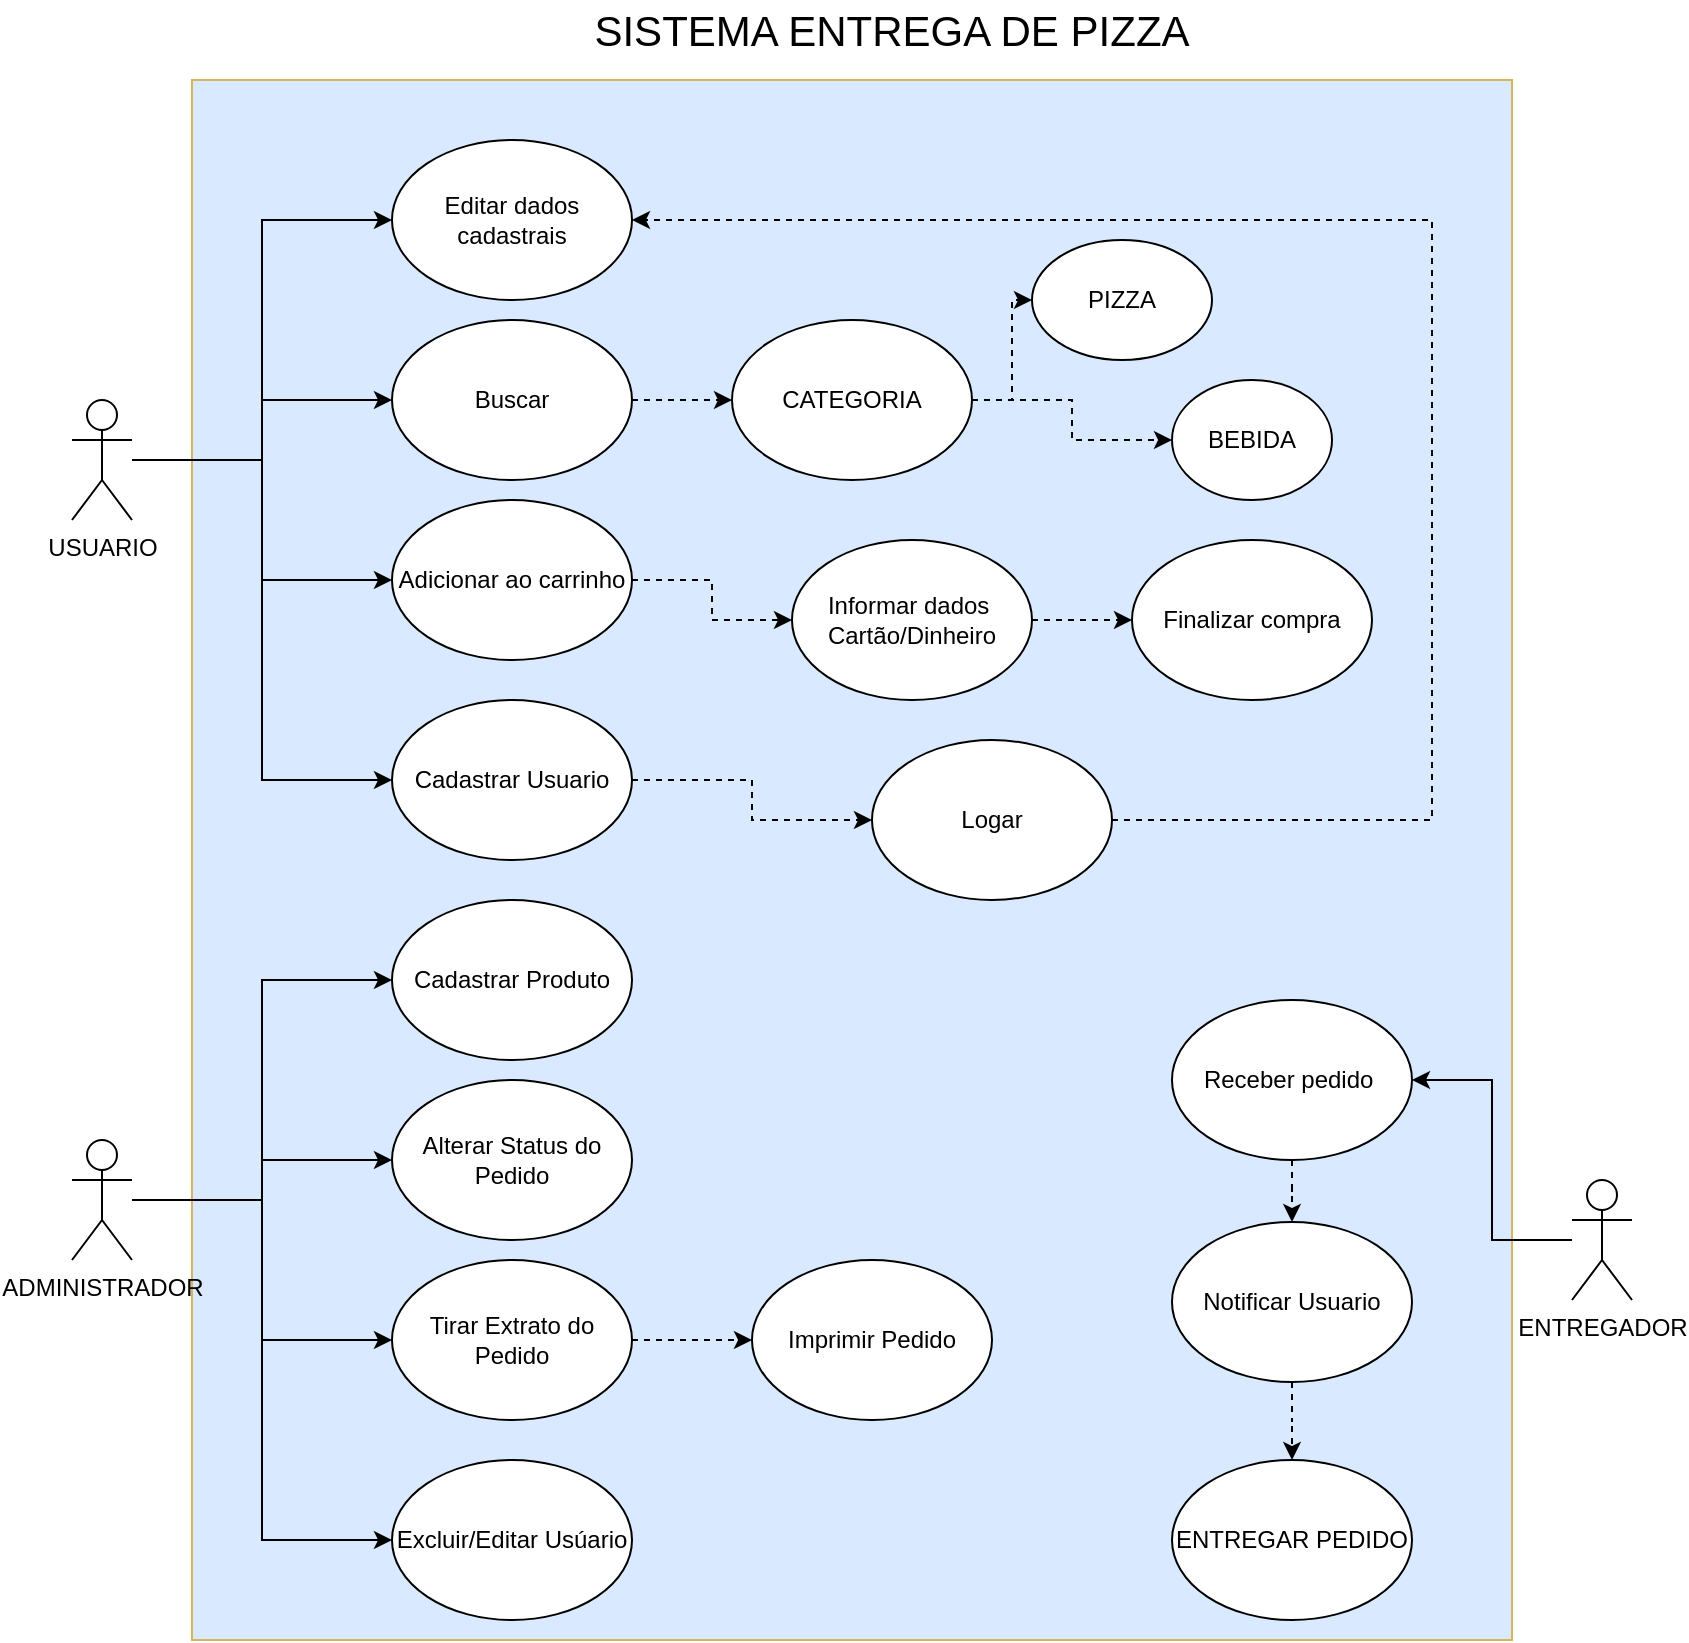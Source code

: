 <mxfile version="20.5.3" type="device"><diagram id="CFIZoWemasqRomowb-PV" name="Página-1"><mxGraphModel dx="2170" dy="963" grid="1" gridSize="10" guides="1" tooltips="1" connect="1" arrows="1" fold="1" page="1" pageScale="1" pageWidth="827" pageHeight="1169" math="0" shadow="0"><root><mxCell id="0"/><mxCell id="1" parent="0"/><mxCell id="cGdfR8vOpOkXYWudhPpc-40" value="" style="rounded=0;whiteSpace=wrap;html=1;fillColor=#D9E9FF;strokeColor=#d6b656;movable=1;resizable=1;rotatable=1;deletable=1;editable=1;connectable=1;" vertex="1" parent="1"><mxGeometry x="110" y="140" width="660" height="780" as="geometry"/></mxCell><mxCell id="cGdfR8vOpOkXYWudhPpc-16" style="edgeStyle=orthogonalEdgeStyle;rounded=0;orthogonalLoop=1;jettySize=auto;html=1;entryX=0;entryY=0.5;entryDx=0;entryDy=0;" edge="1" parent="1" source="cGdfR8vOpOkXYWudhPpc-2" target="cGdfR8vOpOkXYWudhPpc-13"><mxGeometry relative="1" as="geometry"/></mxCell><mxCell id="cGdfR8vOpOkXYWudhPpc-17" style="edgeStyle=orthogonalEdgeStyle;rounded=0;orthogonalLoop=1;jettySize=auto;html=1;entryX=0;entryY=0.5;entryDx=0;entryDy=0;" edge="1" parent="1" source="cGdfR8vOpOkXYWudhPpc-2" target="cGdfR8vOpOkXYWudhPpc-14"><mxGeometry relative="1" as="geometry"/></mxCell><mxCell id="cGdfR8vOpOkXYWudhPpc-18" style="edgeStyle=orthogonalEdgeStyle;rounded=0;orthogonalLoop=1;jettySize=auto;html=1;" edge="1" parent="1" source="cGdfR8vOpOkXYWudhPpc-2" target="cGdfR8vOpOkXYWudhPpc-12"><mxGeometry relative="1" as="geometry"/></mxCell><mxCell id="cGdfR8vOpOkXYWudhPpc-19" style="edgeStyle=orthogonalEdgeStyle;rounded=0;orthogonalLoop=1;jettySize=auto;html=1;entryX=0;entryY=0.5;entryDx=0;entryDy=0;" edge="1" parent="1" source="cGdfR8vOpOkXYWudhPpc-2" target="cGdfR8vOpOkXYWudhPpc-11"><mxGeometry relative="1" as="geometry"/></mxCell><mxCell id="cGdfR8vOpOkXYWudhPpc-2" value="USUARIO" style="shape=umlActor;verticalLabelPosition=bottom;verticalAlign=top;html=1;outlineConnect=0;" vertex="1" parent="1"><mxGeometry x="50" y="300" width="30" height="60" as="geometry"/></mxCell><mxCell id="cGdfR8vOpOkXYWudhPpc-26" style="edgeStyle=orthogonalEdgeStyle;rounded=0;orthogonalLoop=1;jettySize=auto;html=1;entryX=0;entryY=0.5;entryDx=0;entryDy=0;" edge="1" parent="1" source="cGdfR8vOpOkXYWudhPpc-3" target="cGdfR8vOpOkXYWudhPpc-22"><mxGeometry relative="1" as="geometry"/></mxCell><mxCell id="cGdfR8vOpOkXYWudhPpc-27" style="edgeStyle=orthogonalEdgeStyle;rounded=0;orthogonalLoop=1;jettySize=auto;html=1;" edge="1" parent="1" source="cGdfR8vOpOkXYWudhPpc-3" target="cGdfR8vOpOkXYWudhPpc-24"><mxGeometry relative="1" as="geometry"/></mxCell><mxCell id="cGdfR8vOpOkXYWudhPpc-28" style="edgeStyle=orthogonalEdgeStyle;rounded=0;orthogonalLoop=1;jettySize=auto;html=1;entryX=0;entryY=0.5;entryDx=0;entryDy=0;" edge="1" parent="1" source="cGdfR8vOpOkXYWudhPpc-3" target="cGdfR8vOpOkXYWudhPpc-21"><mxGeometry relative="1" as="geometry"/></mxCell><mxCell id="cGdfR8vOpOkXYWudhPpc-29" style="edgeStyle=orthogonalEdgeStyle;rounded=0;orthogonalLoop=1;jettySize=auto;html=1;entryX=0;entryY=0.5;entryDx=0;entryDy=0;" edge="1" parent="1" source="cGdfR8vOpOkXYWudhPpc-3" target="cGdfR8vOpOkXYWudhPpc-20"><mxGeometry relative="1" as="geometry"/></mxCell><mxCell id="cGdfR8vOpOkXYWudhPpc-3" value="ADMINISTRADOR" style="shape=umlActor;verticalLabelPosition=bottom;verticalAlign=top;html=1;outlineConnect=0;" vertex="1" parent="1"><mxGeometry x="50" y="670" width="30" height="60" as="geometry"/></mxCell><mxCell id="cGdfR8vOpOkXYWudhPpc-11" value="Editar dados cadastrais" style="ellipse;whiteSpace=wrap;html=1;" vertex="1" parent="1"><mxGeometry x="210" y="170" width="120" height="80" as="geometry"/></mxCell><mxCell id="cGdfR8vOpOkXYWudhPpc-32" style="edgeStyle=orthogonalEdgeStyle;rounded=0;orthogonalLoop=1;jettySize=auto;html=1;dashed=1;" edge="1" parent="1" source="cGdfR8vOpOkXYWudhPpc-12" target="cGdfR8vOpOkXYWudhPpc-30"><mxGeometry relative="1" as="geometry"/></mxCell><mxCell id="cGdfR8vOpOkXYWudhPpc-12" value="Buscar" style="ellipse;whiteSpace=wrap;html=1;" vertex="1" parent="1"><mxGeometry x="210" y="260" width="120" height="80" as="geometry"/></mxCell><mxCell id="cGdfR8vOpOkXYWudhPpc-34" value="" style="edgeStyle=orthogonalEdgeStyle;rounded=0;orthogonalLoop=1;jettySize=auto;html=1;dashed=1;" edge="1" parent="1" source="cGdfR8vOpOkXYWudhPpc-13" target="cGdfR8vOpOkXYWudhPpc-33"><mxGeometry relative="1" as="geometry"/></mxCell><mxCell id="cGdfR8vOpOkXYWudhPpc-13" value="Cadastrar Usuario" style="ellipse;whiteSpace=wrap;html=1;" vertex="1" parent="1"><mxGeometry x="210" y="450" width="120" height="80" as="geometry"/></mxCell><mxCell id="cGdfR8vOpOkXYWudhPpc-36" value="" style="edgeStyle=orthogonalEdgeStyle;rounded=0;orthogonalLoop=1;jettySize=auto;html=1;dashed=1;" edge="1" parent="1" source="cGdfR8vOpOkXYWudhPpc-14" target="cGdfR8vOpOkXYWudhPpc-35"><mxGeometry relative="1" as="geometry"/></mxCell><mxCell id="cGdfR8vOpOkXYWudhPpc-14" value="Adicionar ao carrinho" style="ellipse;whiteSpace=wrap;html=1;" vertex="1" parent="1"><mxGeometry x="210" y="350" width="120" height="80" as="geometry"/></mxCell><mxCell id="cGdfR8vOpOkXYWudhPpc-20" value="Cadastrar Produto" style="ellipse;whiteSpace=wrap;html=1;" vertex="1" parent="1"><mxGeometry x="210" y="550" width="120" height="80" as="geometry"/></mxCell><mxCell id="cGdfR8vOpOkXYWudhPpc-21" value="Alterar Status do Pedido" style="ellipse;whiteSpace=wrap;html=1;" vertex="1" parent="1"><mxGeometry x="210" y="640" width="120" height="80" as="geometry"/></mxCell><mxCell id="cGdfR8vOpOkXYWudhPpc-22" value="Excluir/Editar Usúario" style="ellipse;whiteSpace=wrap;html=1;" vertex="1" parent="1"><mxGeometry x="210" y="830" width="120" height="80" as="geometry"/></mxCell><mxCell id="cGdfR8vOpOkXYWudhPpc-23" value="Imprimir Pedido" style="ellipse;whiteSpace=wrap;html=1;" vertex="1" parent="1"><mxGeometry x="390" y="730" width="120" height="80" as="geometry"/></mxCell><mxCell id="cGdfR8vOpOkXYWudhPpc-25" value="" style="edgeStyle=orthogonalEdgeStyle;rounded=0;orthogonalLoop=1;jettySize=auto;html=1;dashed=1;" edge="1" parent="1" source="cGdfR8vOpOkXYWudhPpc-24" target="cGdfR8vOpOkXYWudhPpc-23"><mxGeometry relative="1" as="geometry"/></mxCell><mxCell id="cGdfR8vOpOkXYWudhPpc-24" value="Tirar Extrato do Pedido" style="ellipse;whiteSpace=wrap;html=1;" vertex="1" parent="1"><mxGeometry x="210" y="730" width="120" height="80" as="geometry"/></mxCell><mxCell id="cGdfR8vOpOkXYWudhPpc-43" value="" style="edgeStyle=orthogonalEdgeStyle;rounded=0;orthogonalLoop=1;jettySize=auto;html=1;dashed=1;fontSize=21;" edge="1" parent="1" source="cGdfR8vOpOkXYWudhPpc-30" target="cGdfR8vOpOkXYWudhPpc-42"><mxGeometry relative="1" as="geometry"/></mxCell><mxCell id="cGdfR8vOpOkXYWudhPpc-45" value="" style="edgeStyle=orthogonalEdgeStyle;rounded=0;orthogonalLoop=1;jettySize=auto;html=1;dashed=1;fontSize=21;" edge="1" parent="1" source="cGdfR8vOpOkXYWudhPpc-30" target="cGdfR8vOpOkXYWudhPpc-44"><mxGeometry relative="1" as="geometry"/></mxCell><mxCell id="cGdfR8vOpOkXYWudhPpc-30" value="CATEGORIA" style="ellipse;whiteSpace=wrap;html=1;" vertex="1" parent="1"><mxGeometry x="380" y="260" width="120" height="80" as="geometry"/></mxCell><mxCell id="cGdfR8vOpOkXYWudhPpc-39" style="edgeStyle=orthogonalEdgeStyle;rounded=0;orthogonalLoop=1;jettySize=auto;html=1;entryX=1;entryY=0.5;entryDx=0;entryDy=0;dashed=1;exitX=1;exitY=0.5;exitDx=0;exitDy=0;" edge="1" parent="1" source="cGdfR8vOpOkXYWudhPpc-33" target="cGdfR8vOpOkXYWudhPpc-11"><mxGeometry relative="1" as="geometry"><Array as="points"><mxPoint x="730" y="510"/><mxPoint x="730" y="210"/></Array></mxGeometry></mxCell><mxCell id="cGdfR8vOpOkXYWudhPpc-33" value="Logar" style="ellipse;whiteSpace=wrap;html=1;" vertex="1" parent="1"><mxGeometry x="450" y="470" width="120" height="80" as="geometry"/></mxCell><mxCell id="cGdfR8vOpOkXYWudhPpc-38" value="" style="edgeStyle=orthogonalEdgeStyle;rounded=0;orthogonalLoop=1;jettySize=auto;html=1;dashed=1;" edge="1" parent="1" source="cGdfR8vOpOkXYWudhPpc-35" target="cGdfR8vOpOkXYWudhPpc-37"><mxGeometry relative="1" as="geometry"/></mxCell><mxCell id="cGdfR8vOpOkXYWudhPpc-35" value="Informar dados&amp;nbsp;&lt;br&gt;Cartão/Dinheiro" style="ellipse;whiteSpace=wrap;html=1;" vertex="1" parent="1"><mxGeometry x="410" y="370" width="120" height="80" as="geometry"/></mxCell><mxCell id="cGdfR8vOpOkXYWudhPpc-37" value="Finalizar compra" style="ellipse;whiteSpace=wrap;html=1;" vertex="1" parent="1"><mxGeometry x="580" y="370" width="120" height="80" as="geometry"/></mxCell><mxCell id="cGdfR8vOpOkXYWudhPpc-41" value="SISTEMA ENTREGA DE PIZZA" style="text;html=1;strokeColor=none;fillColor=none;align=center;verticalAlign=middle;whiteSpace=wrap;rounded=0;fontSize=21;" vertex="1" parent="1"><mxGeometry x="310" y="100" width="300" height="30" as="geometry"/></mxCell><mxCell id="cGdfR8vOpOkXYWudhPpc-42" value="PIZZA" style="ellipse;whiteSpace=wrap;html=1;" vertex="1" parent="1"><mxGeometry x="530" y="220" width="90" height="60" as="geometry"/></mxCell><mxCell id="cGdfR8vOpOkXYWudhPpc-44" value="BEBIDA" style="ellipse;whiteSpace=wrap;html=1;" vertex="1" parent="1"><mxGeometry x="600" y="290" width="80" height="60" as="geometry"/></mxCell><mxCell id="cGdfR8vOpOkXYWudhPpc-52" value="" style="edgeStyle=orthogonalEdgeStyle;rounded=0;orthogonalLoop=1;jettySize=auto;html=1;fontSize=21;entryX=1;entryY=0.5;entryDx=0;entryDy=0;" edge="1" parent="1" source="cGdfR8vOpOkXYWudhPpc-46" target="cGdfR8vOpOkXYWudhPpc-53"><mxGeometry relative="1" as="geometry"><mxPoint x="710" y="660" as="targetPoint"/></mxGeometry></mxCell><mxCell id="cGdfR8vOpOkXYWudhPpc-46" value="ENTREGADOR" style="shape=umlActor;verticalLabelPosition=bottom;verticalAlign=top;html=1;outlineConnect=0;" vertex="1" parent="1"><mxGeometry x="800" y="690" width="30" height="60" as="geometry"/></mxCell><mxCell id="cGdfR8vOpOkXYWudhPpc-56" value="" style="edgeStyle=orthogonalEdgeStyle;rounded=0;orthogonalLoop=1;jettySize=auto;html=1;fontSize=21;dashed=1;" edge="1" parent="1" source="cGdfR8vOpOkXYWudhPpc-53" target="cGdfR8vOpOkXYWudhPpc-54"><mxGeometry relative="1" as="geometry"/></mxCell><mxCell id="cGdfR8vOpOkXYWudhPpc-53" value="Receber pedido&amp;nbsp;" style="ellipse;whiteSpace=wrap;html=1;" vertex="1" parent="1"><mxGeometry x="600" y="600" width="120" height="80" as="geometry"/></mxCell><mxCell id="cGdfR8vOpOkXYWudhPpc-57" value="" style="edgeStyle=orthogonalEdgeStyle;rounded=0;orthogonalLoop=1;jettySize=auto;html=1;fontSize=21;dashed=1;" edge="1" parent="1" source="cGdfR8vOpOkXYWudhPpc-54" target="cGdfR8vOpOkXYWudhPpc-55"><mxGeometry relative="1" as="geometry"/></mxCell><mxCell id="cGdfR8vOpOkXYWudhPpc-54" value="Notificar Usuario" style="ellipse;whiteSpace=wrap;html=1;" vertex="1" parent="1"><mxGeometry x="600" y="711" width="120" height="80" as="geometry"/></mxCell><mxCell id="cGdfR8vOpOkXYWudhPpc-55" value="ENTREGAR PEDIDO" style="ellipse;whiteSpace=wrap;html=1;" vertex="1" parent="1"><mxGeometry x="600" y="830" width="120" height="80" as="geometry"/></mxCell></root></mxGraphModel></diagram></mxfile>